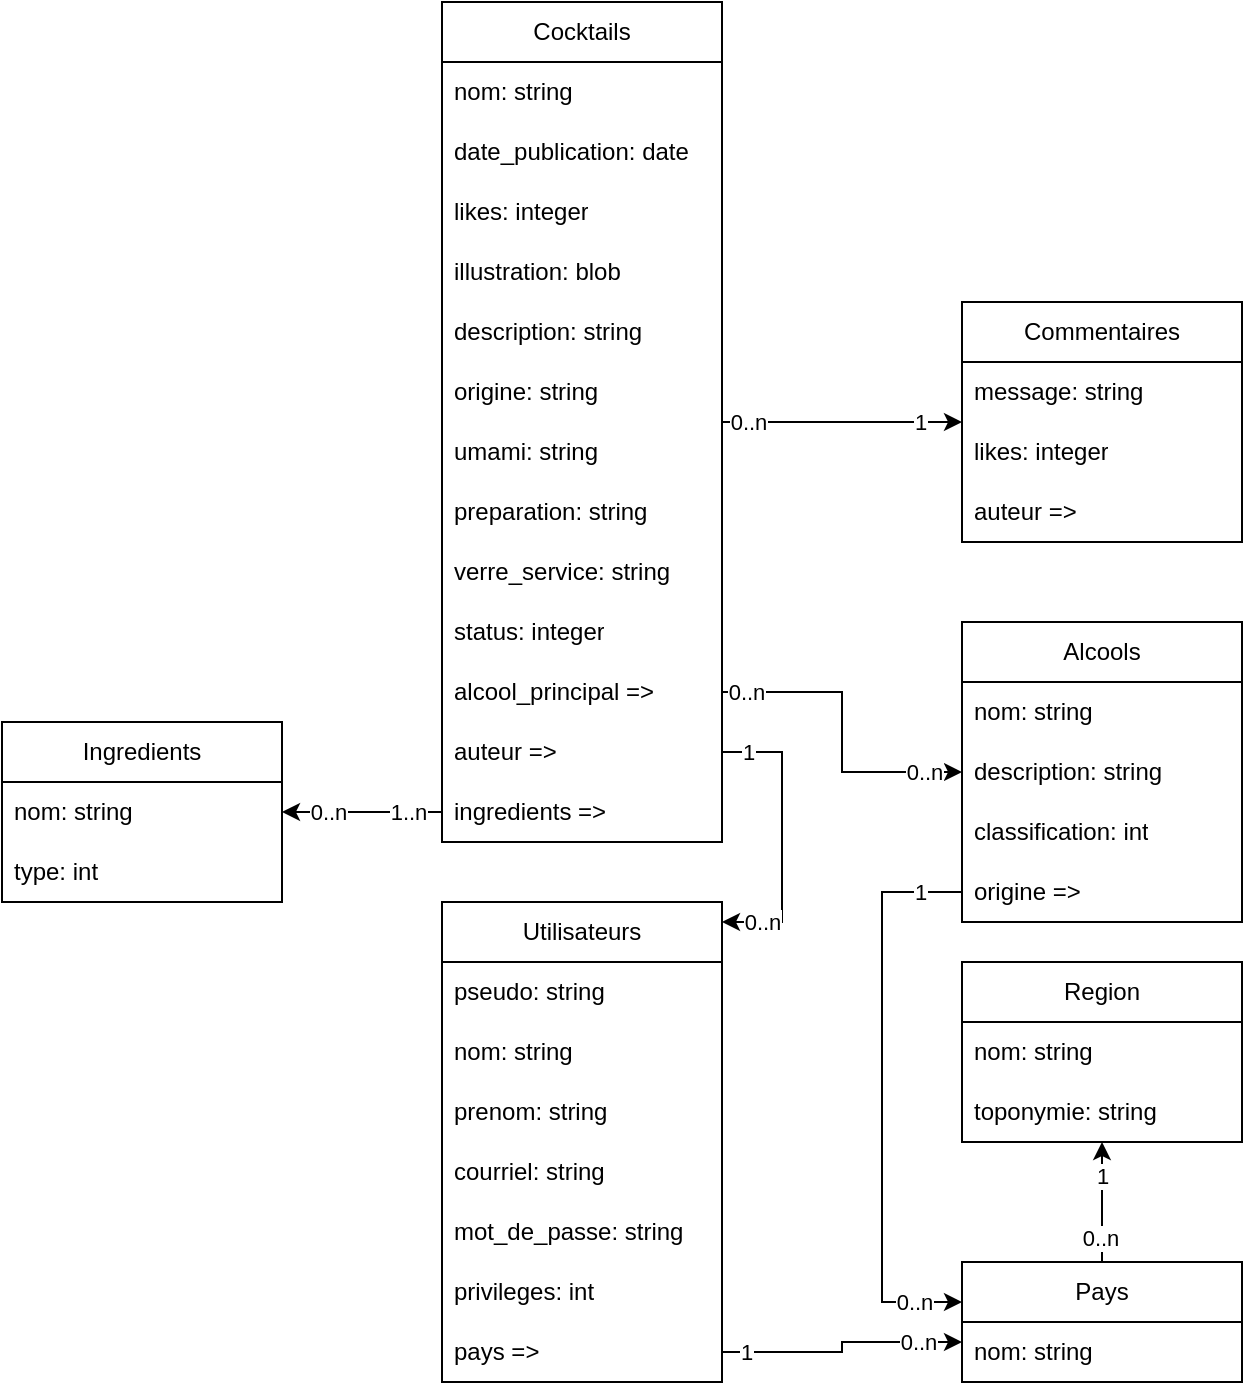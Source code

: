 <mxfile version="23.1.8" type="device">
  <diagram name="Page-1" id="0RjzO_vX5Hmuwzk0iwXM">
    <mxGraphModel dx="1644" dy="911" grid="1" gridSize="10" guides="1" tooltips="1" connect="1" arrows="1" fold="1" page="1" pageScale="1" pageWidth="620" pageHeight="690" math="0" shadow="0">
      <root>
        <mxCell id="0" />
        <mxCell id="1" parent="0" />
        <mxCell id="NcCKYLdqtOQ77jZNN_l9-61" style="edgeStyle=orthogonalEdgeStyle;rounded=0;orthogonalLoop=1;jettySize=auto;html=1;" parent="1" source="NcCKYLdqtOQ77jZNN_l9-9" target="NcCKYLdqtOQ77jZNN_l9-18" edge="1">
          <mxGeometry relative="1" as="geometry" />
        </mxCell>
        <mxCell id="NaeJS93ZZUOXWNgeZACe-12" value="0..n" style="edgeLabel;html=1;align=center;verticalAlign=middle;resizable=0;points=[];" vertex="1" connectable="0" parent="NcCKYLdqtOQ77jZNN_l9-61">
          <mxGeometry x="-0.796" relative="1" as="geometry">
            <mxPoint x="1" as="offset" />
          </mxGeometry>
        </mxCell>
        <mxCell id="NaeJS93ZZUOXWNgeZACe-13" value="1" style="edgeLabel;html=1;align=center;verticalAlign=middle;resizable=0;points=[];" vertex="1" connectable="0" parent="NcCKYLdqtOQ77jZNN_l9-61">
          <mxGeometry x="0.652" relative="1" as="geometry">
            <mxPoint as="offset" />
          </mxGeometry>
        </mxCell>
        <mxCell id="NcCKYLdqtOQ77jZNN_l9-9" value="Cocktails" style="swimlane;fontStyle=0;childLayout=stackLayout;horizontal=1;startSize=30;horizontalStack=0;resizeParent=1;resizeParentMax=0;resizeLast=0;collapsible=1;marginBottom=0;whiteSpace=wrap;html=1;" parent="1" vertex="1">
          <mxGeometry x="220" width="140" height="420" as="geometry" />
        </mxCell>
        <mxCell id="NcCKYLdqtOQ77jZNN_l9-10" value="nom: string" style="text;strokeColor=none;fillColor=none;align=left;verticalAlign=middle;spacingLeft=4;spacingRight=4;overflow=hidden;points=[[0,0.5],[1,0.5]];portConstraint=eastwest;rotatable=0;whiteSpace=wrap;html=1;" parent="NcCKYLdqtOQ77jZNN_l9-9" vertex="1">
          <mxGeometry y="30" width="140" height="30" as="geometry" />
        </mxCell>
        <mxCell id="NcCKYLdqtOQ77jZNN_l9-54" value="date_publication: date" style="text;strokeColor=none;fillColor=none;align=left;verticalAlign=middle;spacingLeft=4;spacingRight=4;overflow=hidden;points=[[0,0.5],[1,0.5]];portConstraint=eastwest;rotatable=0;whiteSpace=wrap;html=1;" parent="NcCKYLdqtOQ77jZNN_l9-9" vertex="1">
          <mxGeometry y="60" width="140" height="30" as="geometry" />
        </mxCell>
        <mxCell id="NcCKYLdqtOQ77jZNN_l9-55" value="likes: integer" style="text;strokeColor=none;fillColor=none;align=left;verticalAlign=middle;spacingLeft=4;spacingRight=4;overflow=hidden;points=[[0,0.5],[1,0.5]];portConstraint=eastwest;rotatable=0;whiteSpace=wrap;html=1;" parent="NcCKYLdqtOQ77jZNN_l9-9" vertex="1">
          <mxGeometry y="90" width="140" height="30" as="geometry" />
        </mxCell>
        <mxCell id="NcCKYLdqtOQ77jZNN_l9-56" value="illustration: blob" style="text;strokeColor=none;fillColor=none;align=left;verticalAlign=middle;spacingLeft=4;spacingRight=4;overflow=hidden;points=[[0,0.5],[1,0.5]];portConstraint=eastwest;rotatable=0;whiteSpace=wrap;html=1;" parent="NcCKYLdqtOQ77jZNN_l9-9" vertex="1">
          <mxGeometry y="120" width="140" height="30" as="geometry" />
        </mxCell>
        <mxCell id="NcCKYLdqtOQ77jZNN_l9-11" value="description: string" style="text;strokeColor=none;fillColor=none;align=left;verticalAlign=middle;spacingLeft=4;spacingRight=4;overflow=hidden;points=[[0,0.5],[1,0.5]];portConstraint=eastwest;rotatable=0;whiteSpace=wrap;html=1;" parent="NcCKYLdqtOQ77jZNN_l9-9" vertex="1">
          <mxGeometry y="150" width="140" height="30" as="geometry" />
        </mxCell>
        <mxCell id="NcCKYLdqtOQ77jZNN_l9-12" value="origine: string" style="text;strokeColor=none;fillColor=none;align=left;verticalAlign=middle;spacingLeft=4;spacingRight=4;overflow=hidden;points=[[0,0.5],[1,0.5]];portConstraint=eastwest;rotatable=0;whiteSpace=wrap;html=1;" parent="NcCKYLdqtOQ77jZNN_l9-9" vertex="1">
          <mxGeometry y="180" width="140" height="30" as="geometry" />
        </mxCell>
        <mxCell id="NcCKYLdqtOQ77jZNN_l9-13" value="umami: string" style="text;strokeColor=none;fillColor=none;align=left;verticalAlign=middle;spacingLeft=4;spacingRight=4;overflow=hidden;points=[[0,0.5],[1,0.5]];portConstraint=eastwest;rotatable=0;whiteSpace=wrap;html=1;" parent="NcCKYLdqtOQ77jZNN_l9-9" vertex="1">
          <mxGeometry y="210" width="140" height="30" as="geometry" />
        </mxCell>
        <mxCell id="NcCKYLdqtOQ77jZNN_l9-15" value="preparation: string" style="text;strokeColor=none;fillColor=none;align=left;verticalAlign=middle;spacingLeft=4;spacingRight=4;overflow=hidden;points=[[0,0.5],[1,0.5]];portConstraint=eastwest;rotatable=0;whiteSpace=wrap;html=1;" parent="NcCKYLdqtOQ77jZNN_l9-9" vertex="1">
          <mxGeometry y="240" width="140" height="30" as="geometry" />
        </mxCell>
        <mxCell id="NcCKYLdqtOQ77jZNN_l9-16" value="verre_service: string" style="text;strokeColor=none;fillColor=none;align=left;verticalAlign=middle;spacingLeft=4;spacingRight=4;overflow=hidden;points=[[0,0.5],[1,0.5]];portConstraint=eastwest;rotatable=0;whiteSpace=wrap;html=1;" parent="NcCKYLdqtOQ77jZNN_l9-9" vertex="1">
          <mxGeometry y="270" width="140" height="30" as="geometry" />
        </mxCell>
        <mxCell id="NcCKYLdqtOQ77jZNN_l9-17" value="status: integer" style="text;strokeColor=none;fillColor=none;align=left;verticalAlign=middle;spacingLeft=4;spacingRight=4;overflow=hidden;points=[[0,0.5],[1,0.5]];portConstraint=eastwest;rotatable=0;whiteSpace=wrap;html=1;" parent="NcCKYLdqtOQ77jZNN_l9-9" vertex="1">
          <mxGeometry y="300" width="140" height="30" as="geometry" />
        </mxCell>
        <mxCell id="NcCKYLdqtOQ77jZNN_l9-14" value="alcool_principal =&amp;gt;" style="text;strokeColor=none;fillColor=none;align=left;verticalAlign=middle;spacingLeft=4;spacingRight=4;overflow=hidden;points=[[0,0.5],[1,0.5]];portConstraint=eastwest;rotatable=0;whiteSpace=wrap;html=1;" parent="NcCKYLdqtOQ77jZNN_l9-9" vertex="1">
          <mxGeometry y="330" width="140" height="30" as="geometry" />
        </mxCell>
        <mxCell id="NcCKYLdqtOQ77jZNN_l9-57" value="auteur =&amp;gt;" style="text;strokeColor=none;fillColor=none;align=left;verticalAlign=middle;spacingLeft=4;spacingRight=4;overflow=hidden;points=[[0,0.5],[1,0.5]];portConstraint=eastwest;rotatable=0;whiteSpace=wrap;html=1;" parent="NcCKYLdqtOQ77jZNN_l9-9" vertex="1">
          <mxGeometry y="360" width="140" height="30" as="geometry" />
        </mxCell>
        <mxCell id="NaeJS93ZZUOXWNgeZACe-1" value="ingredients =&amp;gt;" style="text;strokeColor=none;fillColor=none;align=left;verticalAlign=middle;spacingLeft=4;spacingRight=4;overflow=hidden;points=[[0,0.5],[1,0.5]];portConstraint=eastwest;rotatable=0;whiteSpace=wrap;html=1;" vertex="1" parent="NcCKYLdqtOQ77jZNN_l9-9">
          <mxGeometry y="390" width="140" height="30" as="geometry" />
        </mxCell>
        <mxCell id="NcCKYLdqtOQ77jZNN_l9-18" value="Commentaires" style="swimlane;fontStyle=0;childLayout=stackLayout;horizontal=1;startSize=30;horizontalStack=0;resizeParent=1;resizeParentMax=0;resizeLast=0;collapsible=1;marginBottom=0;whiteSpace=wrap;html=1;" parent="1" vertex="1">
          <mxGeometry x="480" y="150" width="140" height="120" as="geometry" />
        </mxCell>
        <mxCell id="NcCKYLdqtOQ77jZNN_l9-19" value="message: string" style="text;strokeColor=none;fillColor=none;align=left;verticalAlign=middle;spacingLeft=4;spacingRight=4;overflow=hidden;points=[[0,0.5],[1,0.5]];portConstraint=eastwest;rotatable=0;whiteSpace=wrap;html=1;" parent="NcCKYLdqtOQ77jZNN_l9-18" vertex="1">
          <mxGeometry y="30" width="140" height="30" as="geometry" />
        </mxCell>
        <mxCell id="NcCKYLdqtOQ77jZNN_l9-21" value="likes: integer" style="text;strokeColor=none;fillColor=none;align=left;verticalAlign=middle;spacingLeft=4;spacingRight=4;overflow=hidden;points=[[0,0.5],[1,0.5]];portConstraint=eastwest;rotatable=0;whiteSpace=wrap;html=1;" parent="NcCKYLdqtOQ77jZNN_l9-18" vertex="1">
          <mxGeometry y="60" width="140" height="30" as="geometry" />
        </mxCell>
        <mxCell id="NcCKYLdqtOQ77jZNN_l9-20" value="auteur =&amp;gt;" style="text;strokeColor=none;fillColor=none;align=left;verticalAlign=middle;spacingLeft=4;spacingRight=4;overflow=hidden;points=[[0,0.5],[1,0.5]];portConstraint=eastwest;rotatable=0;whiteSpace=wrap;html=1;" parent="NcCKYLdqtOQ77jZNN_l9-18" vertex="1">
          <mxGeometry y="90" width="140" height="30" as="geometry" />
        </mxCell>
        <mxCell id="NcCKYLdqtOQ77jZNN_l9-23" value="Utilisateurs" style="swimlane;fontStyle=0;childLayout=stackLayout;horizontal=1;startSize=30;horizontalStack=0;resizeParent=1;resizeParentMax=0;resizeLast=0;collapsible=1;marginBottom=0;whiteSpace=wrap;html=1;" parent="1" vertex="1">
          <mxGeometry x="220" y="450" width="140" height="240" as="geometry" />
        </mxCell>
        <mxCell id="NcCKYLdqtOQ77jZNN_l9-24" value="pseudo: string" style="text;strokeColor=none;fillColor=none;align=left;verticalAlign=middle;spacingLeft=4;spacingRight=4;overflow=hidden;points=[[0,0.5],[1,0.5]];portConstraint=eastwest;rotatable=0;whiteSpace=wrap;html=1;" parent="NcCKYLdqtOQ77jZNN_l9-23" vertex="1">
          <mxGeometry y="30" width="140" height="30" as="geometry" />
        </mxCell>
        <mxCell id="NcCKYLdqtOQ77jZNN_l9-25" value="nom: string" style="text;strokeColor=none;fillColor=none;align=left;verticalAlign=middle;spacingLeft=4;spacingRight=4;overflow=hidden;points=[[0,0.5],[1,0.5]];portConstraint=eastwest;rotatable=0;whiteSpace=wrap;html=1;" parent="NcCKYLdqtOQ77jZNN_l9-23" vertex="1">
          <mxGeometry y="60" width="140" height="30" as="geometry" />
        </mxCell>
        <mxCell id="NcCKYLdqtOQ77jZNN_l9-26" value="prenom: string" style="text;strokeColor=none;fillColor=none;align=left;verticalAlign=middle;spacingLeft=4;spacingRight=4;overflow=hidden;points=[[0,0.5],[1,0.5]];portConstraint=eastwest;rotatable=0;whiteSpace=wrap;html=1;" parent="NcCKYLdqtOQ77jZNN_l9-23" vertex="1">
          <mxGeometry y="90" width="140" height="30" as="geometry" />
        </mxCell>
        <mxCell id="NcCKYLdqtOQ77jZNN_l9-28" value="courriel: string" style="text;strokeColor=none;fillColor=none;align=left;verticalAlign=middle;spacingLeft=4;spacingRight=4;overflow=hidden;points=[[0,0.5],[1,0.5]];portConstraint=eastwest;rotatable=0;whiteSpace=wrap;html=1;" parent="NcCKYLdqtOQ77jZNN_l9-23" vertex="1">
          <mxGeometry y="120" width="140" height="30" as="geometry" />
        </mxCell>
        <mxCell id="NcCKYLdqtOQ77jZNN_l9-30" value="mot_de_passe: string" style="text;strokeColor=none;fillColor=none;align=left;verticalAlign=middle;spacingLeft=4;spacingRight=4;overflow=hidden;points=[[0,0.5],[1,0.5]];portConstraint=eastwest;rotatable=0;whiteSpace=wrap;html=1;" parent="NcCKYLdqtOQ77jZNN_l9-23" vertex="1">
          <mxGeometry y="150" width="140" height="30" as="geometry" />
        </mxCell>
        <mxCell id="NcCKYLdqtOQ77jZNN_l9-62" value="privileges: int" style="text;strokeColor=none;fillColor=none;align=left;verticalAlign=middle;spacingLeft=4;spacingRight=4;overflow=hidden;points=[[0,0.5],[1,0.5]];portConstraint=eastwest;rotatable=0;whiteSpace=wrap;html=1;" parent="NcCKYLdqtOQ77jZNN_l9-23" vertex="1">
          <mxGeometry y="180" width="140" height="30" as="geometry" />
        </mxCell>
        <mxCell id="NcCKYLdqtOQ77jZNN_l9-29" value="pays =&amp;gt;" style="text;strokeColor=none;fillColor=none;align=left;verticalAlign=middle;spacingLeft=4;spacingRight=4;overflow=hidden;points=[[0,0.5],[1,0.5]];portConstraint=eastwest;rotatable=0;whiteSpace=wrap;html=1;" parent="NcCKYLdqtOQ77jZNN_l9-23" vertex="1">
          <mxGeometry y="210" width="140" height="30" as="geometry" />
        </mxCell>
        <mxCell id="NcCKYLdqtOQ77jZNN_l9-52" style="edgeStyle=orthogonalEdgeStyle;rounded=0;orthogonalLoop=1;jettySize=auto;html=1;noEdgeStyle=1;" parent="1" source="NcCKYLdqtOQ77jZNN_l9-31" target="NcCKYLdqtOQ77jZNN_l9-35" edge="1">
          <mxGeometry relative="1" as="geometry" />
        </mxCell>
        <mxCell id="NaeJS93ZZUOXWNgeZACe-20" value="0..n" style="edgeLabel;html=1;align=center;verticalAlign=middle;resizable=0;points=[];" vertex="1" connectable="0" parent="NcCKYLdqtOQ77jZNN_l9-52">
          <mxGeometry x="-0.594" y="1" relative="1" as="geometry">
            <mxPoint as="offset" />
          </mxGeometry>
        </mxCell>
        <mxCell id="NaeJS93ZZUOXWNgeZACe-21" value="1" style="edgeLabel;html=1;align=center;verticalAlign=middle;resizable=0;points=[];" vertex="1" connectable="0" parent="NcCKYLdqtOQ77jZNN_l9-52">
          <mxGeometry x="0.463" y="-1" relative="1" as="geometry">
            <mxPoint x="-1" y="1" as="offset" />
          </mxGeometry>
        </mxCell>
        <mxCell id="NcCKYLdqtOQ77jZNN_l9-31" value="Pays" style="swimlane;fontStyle=0;childLayout=stackLayout;horizontal=1;startSize=30;horizontalStack=0;resizeParent=1;resizeParentMax=0;resizeLast=0;collapsible=1;marginBottom=0;whiteSpace=wrap;html=1;" parent="1" vertex="1">
          <mxGeometry x="480" y="630" width="140" height="60" as="geometry" />
        </mxCell>
        <mxCell id="NcCKYLdqtOQ77jZNN_l9-32" value="nom: string" style="text;strokeColor=none;fillColor=none;align=left;verticalAlign=middle;spacingLeft=4;spacingRight=4;overflow=hidden;points=[[0,0.5],[1,0.5]];portConstraint=eastwest;rotatable=0;whiteSpace=wrap;html=1;" parent="NcCKYLdqtOQ77jZNN_l9-31" vertex="1">
          <mxGeometry y="30" width="140" height="30" as="geometry" />
        </mxCell>
        <mxCell id="NcCKYLdqtOQ77jZNN_l9-35" value="Region" style="swimlane;fontStyle=0;childLayout=stackLayout;horizontal=1;startSize=30;horizontalStack=0;resizeParent=1;resizeParentMax=0;resizeLast=0;collapsible=1;marginBottom=0;whiteSpace=wrap;html=1;" parent="1" vertex="1">
          <mxGeometry x="480" y="480" width="140" height="90" as="geometry" />
        </mxCell>
        <mxCell id="NcCKYLdqtOQ77jZNN_l9-36" value="nom: string" style="text;strokeColor=none;fillColor=none;align=left;verticalAlign=middle;spacingLeft=4;spacingRight=4;overflow=hidden;points=[[0,0.5],[1,0.5]];portConstraint=eastwest;rotatable=0;whiteSpace=wrap;html=1;" parent="NcCKYLdqtOQ77jZNN_l9-35" vertex="1">
          <mxGeometry y="30" width="140" height="30" as="geometry" />
        </mxCell>
        <mxCell id="NcCKYLdqtOQ77jZNN_l9-37" value="toponymie: string" style="text;strokeColor=none;fillColor=none;align=left;verticalAlign=middle;spacingLeft=4;spacingRight=4;overflow=hidden;points=[[0,0.5],[1,0.5]];portConstraint=eastwest;rotatable=0;whiteSpace=wrap;html=1;" parent="NcCKYLdqtOQ77jZNN_l9-35" vertex="1">
          <mxGeometry y="60" width="140" height="30" as="geometry" />
        </mxCell>
        <mxCell id="NcCKYLdqtOQ77jZNN_l9-39" value="Alcools" style="swimlane;fontStyle=0;childLayout=stackLayout;horizontal=1;startSize=30;horizontalStack=0;resizeParent=1;resizeParentMax=0;resizeLast=0;collapsible=1;marginBottom=0;whiteSpace=wrap;html=1;" parent="1" vertex="1">
          <mxGeometry x="480" y="310" width="140" height="150" as="geometry" />
        </mxCell>
        <mxCell id="NcCKYLdqtOQ77jZNN_l9-40" value="nom: string" style="text;strokeColor=none;fillColor=none;align=left;verticalAlign=middle;spacingLeft=4;spacingRight=4;overflow=hidden;points=[[0,0.5],[1,0.5]];portConstraint=eastwest;rotatable=0;whiteSpace=wrap;html=1;" parent="NcCKYLdqtOQ77jZNN_l9-39" vertex="1">
          <mxGeometry y="30" width="140" height="30" as="geometry" />
        </mxCell>
        <mxCell id="NcCKYLdqtOQ77jZNN_l9-43" value="description: string" style="text;strokeColor=none;fillColor=none;align=left;verticalAlign=middle;spacingLeft=4;spacingRight=4;overflow=hidden;points=[[0,0.5],[1,0.5]];portConstraint=eastwest;rotatable=0;whiteSpace=wrap;html=1;" parent="NcCKYLdqtOQ77jZNN_l9-39" vertex="1">
          <mxGeometry y="60" width="140" height="30" as="geometry" />
        </mxCell>
        <mxCell id="NcCKYLdqtOQ77jZNN_l9-44" value="classification: int" style="text;strokeColor=none;fillColor=none;align=left;verticalAlign=middle;spacingLeft=4;spacingRight=4;overflow=hidden;points=[[0,0.5],[1,0.5]];portConstraint=eastwest;rotatable=0;whiteSpace=wrap;html=1;" parent="NcCKYLdqtOQ77jZNN_l9-39" vertex="1">
          <mxGeometry y="90" width="140" height="30" as="geometry" />
        </mxCell>
        <mxCell id="4blfwGCRyrbkTSb_o58b-1" value="origine =&amp;gt;" style="text;strokeColor=none;fillColor=none;align=left;verticalAlign=middle;spacingLeft=4;spacingRight=4;overflow=hidden;points=[[0,0.5],[1,0.5]];portConstraint=eastwest;rotatable=0;whiteSpace=wrap;html=1;" parent="NcCKYLdqtOQ77jZNN_l9-39" vertex="1">
          <mxGeometry y="120" width="140" height="30" as="geometry" />
        </mxCell>
        <mxCell id="NcCKYLdqtOQ77jZNN_l9-51" style="edgeStyle=orthogonalEdgeStyle;rounded=0;orthogonalLoop=1;jettySize=auto;html=1;" parent="1" source="NcCKYLdqtOQ77jZNN_l9-29" target="NcCKYLdqtOQ77jZNN_l9-31" edge="1">
          <mxGeometry relative="1" as="geometry">
            <Array as="points">
              <mxPoint x="420" y="675" />
              <mxPoint x="420" y="670" />
            </Array>
          </mxGeometry>
        </mxCell>
        <mxCell id="NaeJS93ZZUOXWNgeZACe-18" value="1" style="edgeLabel;html=1;align=center;verticalAlign=middle;resizable=0;points=[];" vertex="1" connectable="0" parent="NcCKYLdqtOQ77jZNN_l9-51">
          <mxGeometry x="-0.804" relative="1" as="geometry">
            <mxPoint as="offset" />
          </mxGeometry>
        </mxCell>
        <mxCell id="NaeJS93ZZUOXWNgeZACe-19" value="0..n" style="edgeLabel;html=1;align=center;verticalAlign=middle;resizable=0;points=[];" vertex="1" connectable="0" parent="NcCKYLdqtOQ77jZNN_l9-51">
          <mxGeometry x="0.644" relative="1" as="geometry">
            <mxPoint as="offset" />
          </mxGeometry>
        </mxCell>
        <mxCell id="NcCKYLdqtOQ77jZNN_l9-59" style="edgeStyle=orthogonalEdgeStyle;rounded=0;orthogonalLoop=1;jettySize=auto;html=1;" parent="1" source="NcCKYLdqtOQ77jZNN_l9-14" target="NcCKYLdqtOQ77jZNN_l9-39" edge="1">
          <mxGeometry relative="1" as="geometry" />
        </mxCell>
        <mxCell id="NaeJS93ZZUOXWNgeZACe-14" value="0..n" style="edgeLabel;html=1;align=center;verticalAlign=middle;resizable=0;points=[];" vertex="1" connectable="0" parent="NcCKYLdqtOQ77jZNN_l9-59">
          <mxGeometry x="-0.856" relative="1" as="geometry">
            <mxPoint as="offset" />
          </mxGeometry>
        </mxCell>
        <mxCell id="NaeJS93ZZUOXWNgeZACe-15" value="0..n" style="edgeLabel;html=1;align=center;verticalAlign=middle;resizable=0;points=[];" vertex="1" connectable="0" parent="NcCKYLdqtOQ77jZNN_l9-59">
          <mxGeometry x="0.756" relative="1" as="geometry">
            <mxPoint as="offset" />
          </mxGeometry>
        </mxCell>
        <mxCell id="4blfwGCRyrbkTSb_o58b-2" style="edgeStyle=orthogonalEdgeStyle;rounded=0;orthogonalLoop=1;jettySize=auto;html=1;" parent="1" source="4blfwGCRyrbkTSb_o58b-1" target="NcCKYLdqtOQ77jZNN_l9-31" edge="1">
          <mxGeometry relative="1" as="geometry">
            <Array as="points">
              <mxPoint x="440" y="445" />
              <mxPoint x="440" y="650" />
            </Array>
          </mxGeometry>
        </mxCell>
        <mxCell id="NaeJS93ZZUOXWNgeZACe-22" value="1" style="edgeLabel;html=1;align=center;verticalAlign=middle;resizable=0;points=[];" vertex="1" connectable="0" parent="4blfwGCRyrbkTSb_o58b-2">
          <mxGeometry x="-0.854" relative="1" as="geometry">
            <mxPoint as="offset" />
          </mxGeometry>
        </mxCell>
        <mxCell id="NaeJS93ZZUOXWNgeZACe-23" value="0..n" style="edgeLabel;html=1;align=center;verticalAlign=middle;resizable=0;points=[];" vertex="1" connectable="0" parent="4blfwGCRyrbkTSb_o58b-2">
          <mxGeometry x="0.829" y="-1" relative="1" as="geometry">
            <mxPoint y="-1" as="offset" />
          </mxGeometry>
        </mxCell>
        <mxCell id="NaeJS93ZZUOXWNgeZACe-2" style="edgeStyle=orthogonalEdgeStyle;rounded=0;orthogonalLoop=1;jettySize=auto;html=1;" edge="1" parent="1" source="NcCKYLdqtOQ77jZNN_l9-57" target="NcCKYLdqtOQ77jZNN_l9-23">
          <mxGeometry relative="1" as="geometry">
            <Array as="points">
              <mxPoint x="390" y="375" />
              <mxPoint x="390" y="460" />
            </Array>
          </mxGeometry>
        </mxCell>
        <mxCell id="NaeJS93ZZUOXWNgeZACe-16" value="1" style="edgeLabel;html=1;align=center;verticalAlign=middle;resizable=0;points=[];" vertex="1" connectable="0" parent="NaeJS93ZZUOXWNgeZACe-2">
          <mxGeometry x="-0.831" relative="1" as="geometry">
            <mxPoint as="offset" />
          </mxGeometry>
        </mxCell>
        <mxCell id="NaeJS93ZZUOXWNgeZACe-17" value="0..n" style="edgeLabel;html=1;align=center;verticalAlign=middle;resizable=0;points=[];" vertex="1" connectable="0" parent="NaeJS93ZZUOXWNgeZACe-2">
          <mxGeometry x="0.727" relative="1" as="geometry">
            <mxPoint as="offset" />
          </mxGeometry>
        </mxCell>
        <mxCell id="NaeJS93ZZUOXWNgeZACe-4" value="Ingredients" style="swimlane;fontStyle=0;childLayout=stackLayout;horizontal=1;startSize=30;horizontalStack=0;resizeParent=1;resizeParentMax=0;resizeLast=0;collapsible=1;marginBottom=0;whiteSpace=wrap;html=1;" vertex="1" parent="1">
          <mxGeometry y="360" width="140" height="90" as="geometry" />
        </mxCell>
        <mxCell id="NaeJS93ZZUOXWNgeZACe-5" value="nom: string" style="text;strokeColor=none;fillColor=none;align=left;verticalAlign=middle;spacingLeft=4;spacingRight=4;overflow=hidden;points=[[0,0.5],[1,0.5]];portConstraint=eastwest;rotatable=0;whiteSpace=wrap;html=1;" vertex="1" parent="NaeJS93ZZUOXWNgeZACe-4">
          <mxGeometry y="30" width="140" height="30" as="geometry" />
        </mxCell>
        <mxCell id="NaeJS93ZZUOXWNgeZACe-6" value="type: int" style="text;strokeColor=none;fillColor=none;align=left;verticalAlign=middle;spacingLeft=4;spacingRight=4;overflow=hidden;points=[[0,0.5],[1,0.5]];portConstraint=eastwest;rotatable=0;whiteSpace=wrap;html=1;" vertex="1" parent="NaeJS93ZZUOXWNgeZACe-4">
          <mxGeometry y="60" width="140" height="30" as="geometry" />
        </mxCell>
        <mxCell id="NaeJS93ZZUOXWNgeZACe-8" style="edgeStyle=orthogonalEdgeStyle;rounded=0;orthogonalLoop=1;jettySize=auto;html=1;" edge="1" parent="1" source="NaeJS93ZZUOXWNgeZACe-1" target="NaeJS93ZZUOXWNgeZACe-4">
          <mxGeometry relative="1" as="geometry" />
        </mxCell>
        <mxCell id="NaeJS93ZZUOXWNgeZACe-10" value="1..n" style="edgeLabel;html=1;align=center;verticalAlign=middle;resizable=0;points=[];" vertex="1" connectable="0" parent="NaeJS93ZZUOXWNgeZACe-8">
          <mxGeometry x="-0.633" y="-1" relative="1" as="geometry">
            <mxPoint x="-3" y="1" as="offset" />
          </mxGeometry>
        </mxCell>
        <mxCell id="NaeJS93ZZUOXWNgeZACe-11" value="0..n" style="edgeLabel;html=1;align=center;verticalAlign=middle;resizable=0;points=[];" vertex="1" connectable="0" parent="NaeJS93ZZUOXWNgeZACe-8">
          <mxGeometry x="0.438" relative="1" as="geometry">
            <mxPoint as="offset" />
          </mxGeometry>
        </mxCell>
      </root>
    </mxGraphModel>
  </diagram>
</mxfile>
